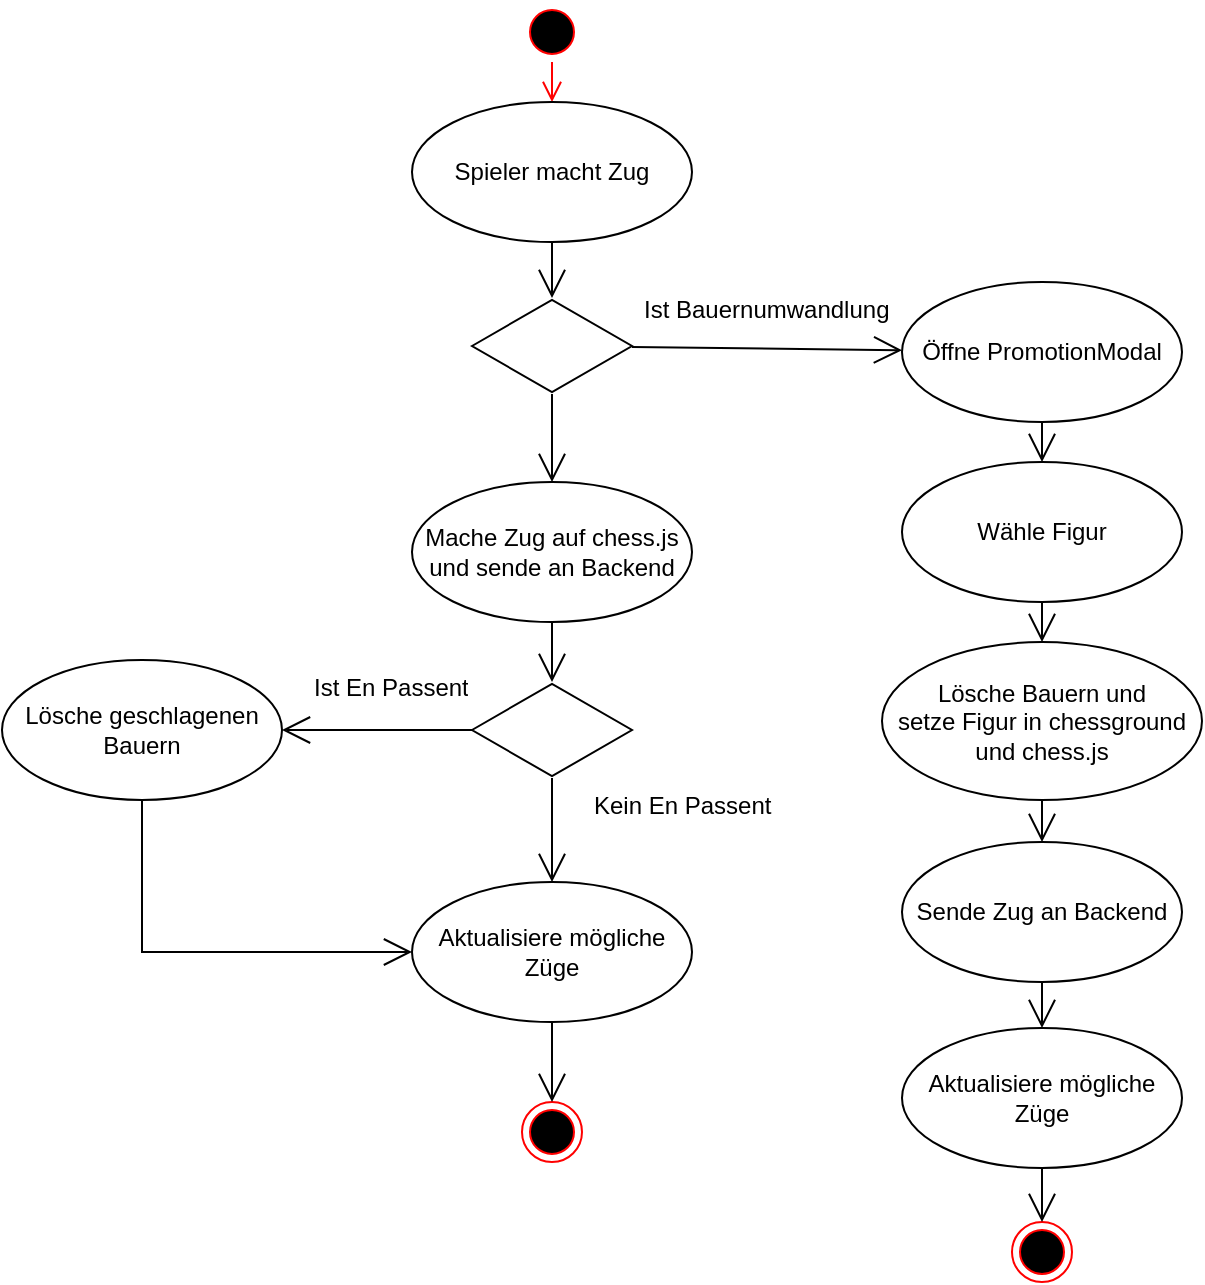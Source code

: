 <mxfile version="21.2.9" type="device">
  <diagram name="Page-1" id="0783ab3e-0a74-02c8-0abd-f7b4e66b4bec">
    <mxGraphModel dx="808" dy="416" grid="1" gridSize="10" guides="1" tooltips="1" connect="1" arrows="1" fold="1" page="1" pageScale="1" pageWidth="600" pageHeight="700" background="none" math="0" shadow="0">
      <root>
        <mxCell id="0" />
        <mxCell id="1" parent="0" />
        <mxCell id="wbuntGqTaFYtr3KhO8sW-3" value="" style="ellipse;html=1;shape=startState;fillColor=#000000;strokeColor=#ff0000;" parent="1" vertex="1">
          <mxGeometry x="260" y="50" width="30" height="30" as="geometry" />
        </mxCell>
        <mxCell id="wbuntGqTaFYtr3KhO8sW-4" value="" style="edgeStyle=orthogonalEdgeStyle;html=1;verticalAlign=bottom;endArrow=open;endSize=8;strokeColor=#ff0000;rounded=0;" parent="1" source="wbuntGqTaFYtr3KhO8sW-3" edge="1">
          <mxGeometry relative="1" as="geometry">
            <mxPoint x="275" y="100" as="targetPoint" />
          </mxGeometry>
        </mxCell>
        <mxCell id="wbuntGqTaFYtr3KhO8sW-5" value="Spieler macht Zug" style="ellipse;whiteSpace=wrap;html=1;" parent="1" vertex="1">
          <mxGeometry x="205" y="100" width="140" height="70" as="geometry" />
        </mxCell>
        <mxCell id="wbuntGqTaFYtr3KhO8sW-6" value="" style="html=1;whiteSpace=wrap;aspect=fixed;shape=isoRectangle;" parent="1" vertex="1">
          <mxGeometry x="235" y="198" width="80" height="48" as="geometry" />
        </mxCell>
        <mxCell id="wbuntGqTaFYtr3KhO8sW-7" value="" style="endArrow=open;endFill=1;endSize=12;html=1;rounded=0;" parent="1" source="wbuntGqTaFYtr3KhO8sW-5" target="wbuntGqTaFYtr3KhO8sW-6" edge="1">
          <mxGeometry width="160" relative="1" as="geometry">
            <mxPoint x="190" y="250" as="sourcePoint" />
            <mxPoint x="350" y="250" as="targetPoint" />
          </mxGeometry>
        </mxCell>
        <mxCell id="wbuntGqTaFYtr3KhO8sW-11" value="" style="endArrow=open;endFill=1;endSize=12;html=1;rounded=0;" parent="1" source="wbuntGqTaFYtr3KhO8sW-6" target="wbuntGqTaFYtr3KhO8sW-13" edge="1">
          <mxGeometry width="160" relative="1" as="geometry">
            <mxPoint x="440" y="330" as="sourcePoint" />
            <mxPoint x="550" y="255" as="targetPoint" />
          </mxGeometry>
        </mxCell>
        <mxCell id="wbuntGqTaFYtr3KhO8sW-12" value="Ist Bauernumwandlung" style="text;strokeColor=none;fillColor=none;align=left;verticalAlign=top;spacingLeft=4;spacingRight=4;overflow=hidden;rotatable=0;points=[[0,0.5],[1,0.5]];portConstraint=eastwest;whiteSpace=wrap;html=1;" parent="1" vertex="1">
          <mxGeometry x="315" y="190" width="160" height="26" as="geometry" />
        </mxCell>
        <mxCell id="wbuntGqTaFYtr3KhO8sW-13" value="Öffne PromotionModal" style="ellipse;whiteSpace=wrap;html=1;" parent="1" vertex="1">
          <mxGeometry x="450" y="190" width="140" height="70" as="geometry" />
        </mxCell>
        <mxCell id="wbuntGqTaFYtr3KhO8sW-14" value="" style="endArrow=open;endFill=1;endSize=12;html=1;rounded=0;" parent="1" source="wbuntGqTaFYtr3KhO8sW-6" target="wbuntGqTaFYtr3KhO8sW-22" edge="1">
          <mxGeometry width="160" relative="1" as="geometry">
            <mxPoint x="190" y="250" as="sourcePoint" />
            <mxPoint x="275" y="310" as="targetPoint" />
          </mxGeometry>
        </mxCell>
        <mxCell id="wbuntGqTaFYtr3KhO8sW-22" value="Mache Zug auf chess.js und sende an Backend" style="ellipse;whiteSpace=wrap;html=1;" parent="1" vertex="1">
          <mxGeometry x="205" y="290" width="140" height="70" as="geometry" />
        </mxCell>
        <mxCell id="wbuntGqTaFYtr3KhO8sW-25" value="" style="html=1;whiteSpace=wrap;aspect=fixed;shape=isoRectangle;" parent="1" vertex="1">
          <mxGeometry x="235" y="390" width="80" height="48" as="geometry" />
        </mxCell>
        <mxCell id="wbuntGqTaFYtr3KhO8sW-29" value="" style="endArrow=open;endFill=1;endSize=12;html=1;rounded=0;" parent="1" source="wbuntGqTaFYtr3KhO8sW-22" target="wbuntGqTaFYtr3KhO8sW-25" edge="1">
          <mxGeometry width="160" relative="1" as="geometry">
            <mxPoint x="190" y="360" as="sourcePoint" />
            <mxPoint x="350" y="360" as="targetPoint" />
          </mxGeometry>
        </mxCell>
        <mxCell id="wbuntGqTaFYtr3KhO8sW-31" value="" style="endArrow=open;endFill=1;endSize=12;html=1;rounded=0;" parent="1" source="wbuntGqTaFYtr3KhO8sW-25" target="wbuntGqTaFYtr3KhO8sW-33" edge="1">
          <mxGeometry width="160" relative="1" as="geometry">
            <mxPoint x="200" y="480" as="sourcePoint" />
            <mxPoint x="130" y="414" as="targetPoint" />
          </mxGeometry>
        </mxCell>
        <mxCell id="wbuntGqTaFYtr3KhO8sW-32" value="Ist En Passent" style="text;strokeColor=none;fillColor=none;align=left;verticalAlign=top;spacingLeft=4;spacingRight=4;overflow=hidden;rotatable=0;points=[[0,0.5],[1,0.5]];portConstraint=eastwest;whiteSpace=wrap;html=1;" parent="1" vertex="1">
          <mxGeometry x="150" y="379" width="100" height="26" as="geometry" />
        </mxCell>
        <mxCell id="wbuntGqTaFYtr3KhO8sW-33" value="Lösche geschlagenen Bauern" style="ellipse;whiteSpace=wrap;html=1;" parent="1" vertex="1">
          <mxGeometry y="379" width="140" height="70" as="geometry" />
        </mxCell>
        <mxCell id="wbuntGqTaFYtr3KhO8sW-34" value="" style="endArrow=open;endFill=1;endSize=12;html=1;rounded=0;" parent="1" source="wbuntGqTaFYtr3KhO8sW-25" target="G9zoYI6VAdiONM6db2Bw-1" edge="1">
          <mxGeometry width="160" relative="1" as="geometry">
            <mxPoint x="200" y="590" as="sourcePoint" />
            <mxPoint x="275" y="510" as="targetPoint" />
          </mxGeometry>
        </mxCell>
        <mxCell id="wbuntGqTaFYtr3KhO8sW-36" value="Kein En Passent" style="text;strokeColor=none;fillColor=none;align=left;verticalAlign=top;spacingLeft=4;spacingRight=4;overflow=hidden;rotatable=0;points=[[0,0.5],[1,0.5]];portConstraint=eastwest;whiteSpace=wrap;html=1;" parent="1" vertex="1">
          <mxGeometry x="290" y="438" width="100" height="26" as="geometry" />
        </mxCell>
        <mxCell id="wbuntGqTaFYtr3KhO8sW-37" value="" style="ellipse;html=1;shape=endState;fillColor=#000000;strokeColor=#ff0000;" parent="1" vertex="1">
          <mxGeometry x="505" y="660" width="30" height="30" as="geometry" />
        </mxCell>
        <mxCell id="wbuntGqTaFYtr3KhO8sW-38" value="" style="endArrow=open;endFill=1;endSize=12;html=1;rounded=0;" parent="1" source="wbuntGqTaFYtr3KhO8sW-33" target="G9zoYI6VAdiONM6db2Bw-1" edge="1">
          <mxGeometry width="160" relative="1" as="geometry">
            <mxPoint x="200" y="590" as="sourcePoint" />
            <mxPoint x="360" y="590" as="targetPoint" />
            <Array as="points">
              <mxPoint x="70" y="525" />
            </Array>
          </mxGeometry>
        </mxCell>
        <mxCell id="wbuntGqTaFYtr3KhO8sW-39" value="" style="endArrow=open;endFill=1;endSize=12;html=1;rounded=0;" parent="1" source="wbuntGqTaFYtr3KhO8sW-13" target="wbuntGqTaFYtr3KhO8sW-40" edge="1">
          <mxGeometry width="160" relative="1" as="geometry">
            <mxPoint x="180" y="373" as="sourcePoint" />
            <mxPoint x="520" y="333" as="targetPoint" />
          </mxGeometry>
        </mxCell>
        <mxCell id="wbuntGqTaFYtr3KhO8sW-40" value="Wähle Figur" style="ellipse;whiteSpace=wrap;html=1;" parent="1" vertex="1">
          <mxGeometry x="450" y="280" width="140" height="70" as="geometry" />
        </mxCell>
        <mxCell id="wbuntGqTaFYtr3KhO8sW-41" value="" style="endArrow=open;endFill=1;endSize=12;html=1;rounded=0;" parent="1" source="wbuntGqTaFYtr3KhO8sW-40" target="wbuntGqTaFYtr3KhO8sW-42" edge="1">
          <mxGeometry width="160" relative="1" as="geometry">
            <mxPoint x="180" y="373" as="sourcePoint" />
            <mxPoint x="520" y="443" as="targetPoint" />
          </mxGeometry>
        </mxCell>
        <mxCell id="wbuntGqTaFYtr3KhO8sW-42" value="Lösche Bauern und&lt;br&gt;setze Figur in chessground und chess.js" style="ellipse;whiteSpace=wrap;html=1;" parent="1" vertex="1">
          <mxGeometry x="440" y="370" width="160" height="79" as="geometry" />
        </mxCell>
        <mxCell id="wbuntGqTaFYtr3KhO8sW-43" value="" style="endArrow=open;endFill=1;endSize=12;html=1;rounded=0;" parent="1" source="wbuntGqTaFYtr3KhO8sW-42" target="wbuntGqTaFYtr3KhO8sW-44" edge="1">
          <mxGeometry width="160" relative="1" as="geometry">
            <mxPoint x="180" y="363" as="sourcePoint" />
            <mxPoint x="530" y="513" as="targetPoint" />
          </mxGeometry>
        </mxCell>
        <mxCell id="wbuntGqTaFYtr3KhO8sW-44" value="Sende Zug an Backend" style="ellipse;whiteSpace=wrap;html=1;" parent="1" vertex="1">
          <mxGeometry x="450" y="470" width="140" height="70" as="geometry" />
        </mxCell>
        <mxCell id="wbuntGqTaFYtr3KhO8sW-45" value="" style="endArrow=open;endFill=1;endSize=12;html=1;rounded=0;" parent="1" source="wbuntGqTaFYtr3KhO8sW-44" target="G9zoYI6VAdiONM6db2Bw-2" edge="1">
          <mxGeometry width="160" relative="1" as="geometry">
            <mxPoint x="200" y="360" as="sourcePoint" />
            <mxPoint x="360" y="360" as="targetPoint" />
          </mxGeometry>
        </mxCell>
        <mxCell id="G9zoYI6VAdiONM6db2Bw-1" value="Aktualisiere mögliche Züge" style="ellipse;whiteSpace=wrap;html=1;" parent="1" vertex="1">
          <mxGeometry x="205" y="490" width="140" height="70" as="geometry" />
        </mxCell>
        <mxCell id="G9zoYI6VAdiONM6db2Bw-2" value="Aktualisiere mögliche Züge" style="ellipse;whiteSpace=wrap;html=1;" parent="1" vertex="1">
          <mxGeometry x="450" y="563" width="140" height="70" as="geometry" />
        </mxCell>
        <mxCell id="G9zoYI6VAdiONM6db2Bw-3" value="" style="ellipse;html=1;shape=endState;fillColor=#000000;strokeColor=#ff0000;" parent="1" vertex="1">
          <mxGeometry x="260" y="600" width="30" height="30" as="geometry" />
        </mxCell>
        <mxCell id="G9zoYI6VAdiONM6db2Bw-4" value="" style="endArrow=open;endFill=1;endSize=12;html=1;rounded=0;" parent="1" source="G9zoYI6VAdiONM6db2Bw-2" target="wbuntGqTaFYtr3KhO8sW-37" edge="1">
          <mxGeometry width="160" relative="1" as="geometry">
            <mxPoint x="264" y="448" as="sourcePoint" />
            <mxPoint x="218" y="503" as="targetPoint" />
          </mxGeometry>
        </mxCell>
        <mxCell id="G9zoYI6VAdiONM6db2Bw-5" value="" style="endArrow=open;endFill=1;endSize=12;html=1;rounded=0;exitX=0.5;exitY=1;exitDx=0;exitDy=0;" parent="1" source="G9zoYI6VAdiONM6db2Bw-1" target="G9zoYI6VAdiONM6db2Bw-3" edge="1">
          <mxGeometry width="160" relative="1" as="geometry">
            <mxPoint x="285" y="448" as="sourcePoint" />
            <mxPoint x="285" y="500" as="targetPoint" />
          </mxGeometry>
        </mxCell>
      </root>
    </mxGraphModel>
  </diagram>
</mxfile>
